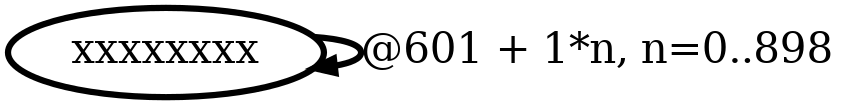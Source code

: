 digraph G {
        node [style=rounded, penwidth=3, fontsize=20, shape=oval];
        "xxxxxxxx" -> "xxxxxxxx" [label="@601 + 1*n, n=0..898", color=black,arrowsize=1,style=bold,penwidth=3,fontsize=20];
}
